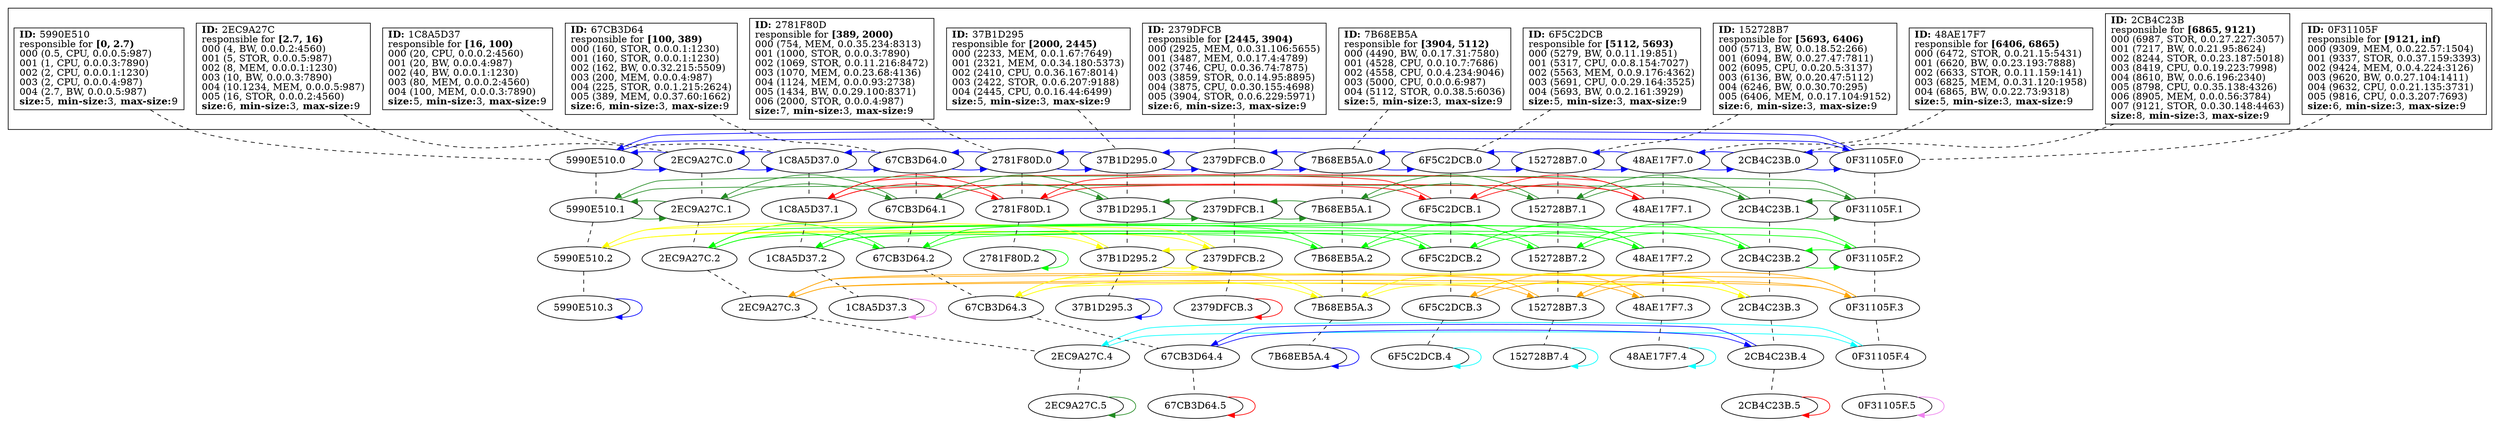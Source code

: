 strict
digraph SkipGraph {

	# vertical
	edge [dir=none style=dashed]
	subgraph {
		"5990E510" -> "5990E510.0" -> "5990E510.1" -> "5990E510.2" -> "5990E510.3"
		}
	subgraph {
		"2EC9A27C" -> "2EC9A27C.0" -> "2EC9A27C.1" -> "2EC9A27C.2" -> "2EC9A27C.3" -> "2EC9A27C.4" -> "2EC9A27C.5"
		}
	subgraph {
		"1C8A5D37" -> "1C8A5D37.0" -> "1C8A5D37.1" -> "1C8A5D37.2" -> "1C8A5D37.3"
		}
	subgraph {
		"67CB3D64" -> "67CB3D64.0" -> "67CB3D64.1" -> "67CB3D64.2" -> "67CB3D64.3" -> "67CB3D64.4" -> "67CB3D64.5"
		}
	subgraph {
		"2781F80D" -> "2781F80D.0" -> "2781F80D.1" -> "2781F80D.2"
		}
	subgraph {
		"37B1D295" -> "37B1D295.0" -> "37B1D295.1" -> "37B1D295.2" -> "37B1D295.3"
		}
	subgraph {
		"2379DFCB" -> "2379DFCB.0" -> "2379DFCB.1" -> "2379DFCB.2" -> "2379DFCB.3"
		}
	subgraph {
		"7B68EB5A" -> "7B68EB5A.0" -> "7B68EB5A.1" -> "7B68EB5A.2" -> "7B68EB5A.3" -> "7B68EB5A.4"
		}
	subgraph {
		"6F5C2DCB" -> "6F5C2DCB.0" -> "6F5C2DCB.1" -> "6F5C2DCB.2" -> "6F5C2DCB.3" -> "6F5C2DCB.4"
		}
	subgraph {
		"152728B7" -> "152728B7.0" -> "152728B7.1" -> "152728B7.2" -> "152728B7.3" -> "152728B7.4"
		}
	subgraph {
		"48AE17F7" -> "48AE17F7.0" -> "48AE17F7.1" -> "48AE17F7.2" -> "48AE17F7.3" -> "48AE17F7.4"
		}
	subgraph {
		"2CB4C23B" -> "2CB4C23B.0" -> "2CB4C23B.1" -> "2CB4C23B.2" -> "2CB4C23B.3" -> "2CB4C23B.4" -> "2CB4C23B.5"
		}
	subgraph {
		"0F31105F" -> "0F31105F.0" -> "0F31105F.1" -> "0F31105F.2" -> "0F31105F.3" -> "0F31105F.4" -> "0F31105F.5"
		}

	# horizontal
	edge [dir=forward, style=solid]
	subgraph cluster_content {
		rank = same
		"5990E510" [shape=box, label=
			<
				<B>ID:</B> 5990E510<BR ALIGN="LEFT"/>
				responsible for <B>[0, 2.7)</B><BR ALIGN="LEFT"/>
				000 (0.5, CPU, 0.0.0.5:987)<BR ALIGN="LEFT"/>
				001 (1, CPU, 0.0.0.3:7890)<BR ALIGN="LEFT"/>
				002 (2, CPU, 0.0.0.1:1230)<BR ALIGN="LEFT"/>
				003 (2, CPU, 0.0.0.4:987)<BR ALIGN="LEFT"/>
				004 (2.7, BW, 0.0.0.5:987)<BR ALIGN="LEFT"/>
			<B>size:</B>5, <B>min-size:</B>3, <B>max-size:</B>9<BR ALIGN="LEFT"/>			>]
		"2EC9A27C" [shape=box, label=
			<
				<B>ID:</B> 2EC9A27C<BR ALIGN="LEFT"/>
				responsible for <B>[2.7, 16)</B><BR ALIGN="LEFT"/>
				000 (4, BW, 0.0.0.2:4560)<BR ALIGN="LEFT"/>
				001 (5, STOR, 0.0.0.5:987)<BR ALIGN="LEFT"/>
				002 (8, MEM, 0.0.0.1:1230)<BR ALIGN="LEFT"/>
				003 (10, BW, 0.0.0.3:7890)<BR ALIGN="LEFT"/>
				004 (10.1234, MEM, 0.0.0.5:987)<BR ALIGN="LEFT"/>
				005 (16, STOR, 0.0.0.2:4560)<BR ALIGN="LEFT"/>
			<B>size:</B>6, <B>min-size:</B>3, <B>max-size:</B>9<BR ALIGN="LEFT"/>			>]
		"1C8A5D37" [shape=box, label=
			<
				<B>ID:</B> 1C8A5D37<BR ALIGN="LEFT"/>
				responsible for <B>[16, 100)</B><BR ALIGN="LEFT"/>
				000 (20, CPU, 0.0.0.2:4560)<BR ALIGN="LEFT"/>
				001 (20, BW, 0.0.0.4:987)<BR ALIGN="LEFT"/>
				002 (40, BW, 0.0.0.1:1230)<BR ALIGN="LEFT"/>
				003 (80, MEM, 0.0.0.2:4560)<BR ALIGN="LEFT"/>
				004 (100, MEM, 0.0.0.3:7890)<BR ALIGN="LEFT"/>
			<B>size:</B>5, <B>min-size:</B>3, <B>max-size:</B>9<BR ALIGN="LEFT"/>			>]
		"67CB3D64" [shape=box, label=
			<
				<B>ID:</B> 67CB3D64<BR ALIGN="LEFT"/>
				responsible for <B>[100, 389)</B><BR ALIGN="LEFT"/>
				000 (160, STOR, 0.0.0.1:1230)<BR ALIGN="LEFT"/>
				001 (160, STOR, 0.0.0.1:1230)<BR ALIGN="LEFT"/>
				002 (162, BW, 0.0.32.215:5509)<BR ALIGN="LEFT"/>
				003 (200, MEM, 0.0.0.4:987)<BR ALIGN="LEFT"/>
				004 (225, STOR, 0.0.1.215:2624)<BR ALIGN="LEFT"/>
				005 (389, MEM, 0.0.37.60:1662)<BR ALIGN="LEFT"/>
			<B>size:</B>6, <B>min-size:</B>3, <B>max-size:</B>9<BR ALIGN="LEFT"/>			>]
		"2781F80D" [shape=box, label=
			<
				<B>ID:</B> 2781F80D<BR ALIGN="LEFT"/>
				responsible for <B>[389, 2000)</B><BR ALIGN="LEFT"/>
				000 (754, MEM, 0.0.35.234:8313)<BR ALIGN="LEFT"/>
				001 (1000, STOR, 0.0.0.3:7890)<BR ALIGN="LEFT"/>
				002 (1069, STOR, 0.0.11.216:8472)<BR ALIGN="LEFT"/>
				003 (1070, MEM, 0.0.23.68:4136)<BR ALIGN="LEFT"/>
				004 (1124, MEM, 0.0.0.93:2738)<BR ALIGN="LEFT"/>
				005 (1434, BW, 0.0.29.100:8371)<BR ALIGN="LEFT"/>
				006 (2000, STOR, 0.0.0.4:987)<BR ALIGN="LEFT"/>
			<B>size:</B>7, <B>min-size:</B>3, <B>max-size:</B>9<BR ALIGN="LEFT"/>			>]
		"37B1D295" [shape=box, label=
			<
				<B>ID:</B> 37B1D295<BR ALIGN="LEFT"/>
				responsible for <B>[2000, 2445)</B><BR ALIGN="LEFT"/>
				000 (2233, MEM, 0.0.1.67:7649)<BR ALIGN="LEFT"/>
				001 (2321, MEM, 0.0.34.180:5373)<BR ALIGN="LEFT"/>
				002 (2410, CPU, 0.0.36.167:8014)<BR ALIGN="LEFT"/>
				003 (2422, STOR, 0.0.6.207:9188)<BR ALIGN="LEFT"/>
				004 (2445, CPU, 0.0.16.44:6499)<BR ALIGN="LEFT"/>
			<B>size:</B>5, <B>min-size:</B>3, <B>max-size:</B>9<BR ALIGN="LEFT"/>			>]
		"2379DFCB" [shape=box, label=
			<
				<B>ID:</B> 2379DFCB<BR ALIGN="LEFT"/>
				responsible for <B>[2445, 3904)</B><BR ALIGN="LEFT"/>
				000 (2925, MEM, 0.0.31.106:5655)<BR ALIGN="LEFT"/>
				001 (3487, MEM, 0.0.17.4:4789)<BR ALIGN="LEFT"/>
				002 (3746, CPU, 0.0.36.74:7875)<BR ALIGN="LEFT"/>
				003 (3859, STOR, 0.0.14.95:8895)<BR ALIGN="LEFT"/>
				004 (3875, CPU, 0.0.30.155:4698)<BR ALIGN="LEFT"/>
				005 (3904, STOR, 0.0.6.229:5971)<BR ALIGN="LEFT"/>
			<B>size:</B>6, <B>min-size:</B>3, <B>max-size:</B>9<BR ALIGN="LEFT"/>			>]
		"7B68EB5A" [shape=box, label=
			<
				<B>ID:</B> 7B68EB5A<BR ALIGN="LEFT"/>
				responsible for <B>[3904, 5112)</B><BR ALIGN="LEFT"/>
				000 (4490, BW, 0.0.17.31:7580)<BR ALIGN="LEFT"/>
				001 (4528, CPU, 0.0.10.7:7686)<BR ALIGN="LEFT"/>
				002 (4558, CPU, 0.0.4.234:9046)<BR ALIGN="LEFT"/>
				003 (5000, CPU, 0.0.0.6:987)<BR ALIGN="LEFT"/>
				004 (5112, STOR, 0.0.38.5:6036)<BR ALIGN="LEFT"/>
			<B>size:</B>5, <B>min-size:</B>3, <B>max-size:</B>9<BR ALIGN="LEFT"/>			>]
		"6F5C2DCB" [shape=box, label=
			<
				<B>ID:</B> 6F5C2DCB<BR ALIGN="LEFT"/>
				responsible for <B>[5112, 5693)</B><BR ALIGN="LEFT"/>
				000 (5279, BW, 0.0.11.19:851)<BR ALIGN="LEFT"/>
				001 (5317, CPU, 0.0.8.154:7027)<BR ALIGN="LEFT"/>
				002 (5563, MEM, 0.0.9.176:4362)<BR ALIGN="LEFT"/>
				003 (5691, CPU, 0.0.29.164:3525)<BR ALIGN="LEFT"/>
				004 (5693, BW, 0.0.2.161:3929)<BR ALIGN="LEFT"/>
			<B>size:</B>5, <B>min-size:</B>3, <B>max-size:</B>9<BR ALIGN="LEFT"/>			>]
		"152728B7" [shape=box, label=
			<
				<B>ID:</B> 152728B7<BR ALIGN="LEFT"/>
				responsible for <B>[5693, 6406)</B><BR ALIGN="LEFT"/>
				000 (5713, BW, 0.0.18.52:266)<BR ALIGN="LEFT"/>
				001 (6094, BW, 0.0.27.47:7811)<BR ALIGN="LEFT"/>
				002 (6095, CPU, 0.0.20.5:3137)<BR ALIGN="LEFT"/>
				003 (6136, BW, 0.0.20.47:5112)<BR ALIGN="LEFT"/>
				004 (6246, BW, 0.0.30.70:295)<BR ALIGN="LEFT"/>
				005 (6406, MEM, 0.0.17.104:9152)<BR ALIGN="LEFT"/>
			<B>size:</B>6, <B>min-size:</B>3, <B>max-size:</B>9<BR ALIGN="LEFT"/>			>]
		"48AE17F7" [shape=box, label=
			<
				<B>ID:</B> 48AE17F7<BR ALIGN="LEFT"/>
				responsible for <B>[6406, 6865)</B><BR ALIGN="LEFT"/>
				000 (6472, STOR, 0.0.21.15:5431)<BR ALIGN="LEFT"/>
				001 (6620, BW, 0.0.23.193:7888)<BR ALIGN="LEFT"/>
				002 (6633, STOR, 0.0.11.159:141)<BR ALIGN="LEFT"/>
				003 (6825, MEM, 0.0.31.120:1958)<BR ALIGN="LEFT"/>
				004 (6865, BW, 0.0.22.73:9318)<BR ALIGN="LEFT"/>
			<B>size:</B>5, <B>min-size:</B>3, <B>max-size:</B>9<BR ALIGN="LEFT"/>			>]
		"2CB4C23B" [shape=box, label=
			<
				<B>ID:</B> 2CB4C23B<BR ALIGN="LEFT"/>
				responsible for <B>[6865, 9121)</B><BR ALIGN="LEFT"/>
				000 (6987, STOR, 0.0.27.227:3057)<BR ALIGN="LEFT"/>
				001 (7217, BW, 0.0.21.95:8624)<BR ALIGN="LEFT"/>
				002 (8244, STOR, 0.0.23.187:5018)<BR ALIGN="LEFT"/>
				003 (8419, CPU, 0.0.19.223:7998)<BR ALIGN="LEFT"/>
				004 (8610, BW, 0.0.6.196:2340)<BR ALIGN="LEFT"/>
				005 (8798, CPU, 0.0.35.138:4326)<BR ALIGN="LEFT"/>
				006 (8905, MEM, 0.0.0.56:3784)<BR ALIGN="LEFT"/>
				007 (9121, STOR, 0.0.30.148:4463)<BR ALIGN="LEFT"/>
			<B>size:</B>8, <B>min-size:</B>3, <B>max-size:</B>9<BR ALIGN="LEFT"/>			>]
		"0F31105F" [shape=box, label=
			<
				<B>ID:</B> 0F31105F<BR ALIGN="LEFT"/>
				responsible for <B>[9121, inf)</B><BR ALIGN="LEFT"/>
				000 (9309, MEM, 0.0.22.57:1504)<BR ALIGN="LEFT"/>
				001 (9337, STOR, 0.0.37.159:3393)<BR ALIGN="LEFT"/>
				002 (9424, MEM, 0.0.4.224:3126)<BR ALIGN="LEFT"/>
				003 (9620, BW, 0.0.27.104:1411)<BR ALIGN="LEFT"/>
				004 (9632, CPU, 0.0.21.135:3731)<BR ALIGN="LEFT"/>
				005 (9816, CPU, 0.0.3.207:7693)<BR ALIGN="LEFT"/>
			<B>size:</B>6, <B>min-size:</B>3, <B>max-size:</B>9<BR ALIGN="LEFT"/>			>]
	}

	edge [color=blue]
	subgraph 0 {
		rank = same
		label = "Level 0"
		subgraph {
			"5990E510.0" -> "2EC9A27C.0"
			"5990E510.0" -> "0F31105F.0"
		}
		subgraph {
			"2EC9A27C.0" -> "1C8A5D37.0"
			"2EC9A27C.0" -> "5990E510.0"
		}
		subgraph {
			"1C8A5D37.0" -> "67CB3D64.0"
			"1C8A5D37.0" -> "2EC9A27C.0"
		}
		subgraph {
			"67CB3D64.0" -> "2781F80D.0"
			"67CB3D64.0" -> "1C8A5D37.0"
		}
		subgraph {
			"2781F80D.0" -> "37B1D295.0"
			"2781F80D.0" -> "67CB3D64.0"
		}
		subgraph {
			"37B1D295.0" -> "2379DFCB.0"
			"37B1D295.0" -> "2781F80D.0"
		}
		subgraph {
			"2379DFCB.0" -> "7B68EB5A.0"
			"2379DFCB.0" -> "37B1D295.0"
		}
		subgraph {
			"7B68EB5A.0" -> "6F5C2DCB.0"
			"7B68EB5A.0" -> "2379DFCB.0"
		}
		subgraph {
			"6F5C2DCB.0" -> "152728B7.0"
			"6F5C2DCB.0" -> "7B68EB5A.0"
		}
		subgraph {
			"152728B7.0" -> "48AE17F7.0"
			"152728B7.0" -> "6F5C2DCB.0"
		}
		subgraph {
			"48AE17F7.0" -> "2CB4C23B.0"
			"48AE17F7.0" -> "152728B7.0"
		}
		subgraph {
			"2CB4C23B.0" -> "0F31105F.0"
			"2CB4C23B.0" -> "48AE17F7.0"
		}
		subgraph {
			"0F31105F.0" -> "5990E510.0"
			"0F31105F.0" -> "2CB4C23B.0"
		}
	}

	edge [color=red]
	subgraph 00 {
		rank = same
		label = "Level 1 (0)"
		subgraph {
			"1C8A5D37.1" -> "2781F80D.1"
			"1C8A5D37.1" -> "48AE17F7.1"
		}
		subgraph {
			"2781F80D.1" -> "6F5C2DCB.1"
			"2781F80D.1" -> "1C8A5D37.1"
		}
		subgraph {
			"6F5C2DCB.1" -> "48AE17F7.1"
			"6F5C2DCB.1" -> "2781F80D.1"
		}
		subgraph {
			"48AE17F7.1" -> "1C8A5D37.1"
			"48AE17F7.1" -> "6F5C2DCB.1"
		}
	}

	edge [color=green]
	subgraph 000 {
		rank = same
		label = "Level 2 (00)"
		subgraph {
			"1C8A5D37.2" -> "6F5C2DCB.2"
			"1C8A5D37.2" -> "48AE17F7.2"
		}
		subgraph {
			"2781F80D.2" -> "2781F80D.2"
			"2781F80D.2" -> "2781F80D.2"
		}
		subgraph {
			"6F5C2DCB.2" -> "48AE17F7.2"
			"6F5C2DCB.2" -> "1C8A5D37.2"
		}
		subgraph {
			"48AE17F7.2" -> "1C8A5D37.2"
			"48AE17F7.2" -> "6F5C2DCB.2"
		}
	}

	edge [color=orange]
	subgraph 0000 {
		rank = same
		label = "Level 3 (000)"
		subgraph {
			"6F5C2DCB.3" -> "48AE17F7.3"
			"6F5C2DCB.3" -> "48AE17F7.3"
		}
		subgraph {
			"48AE17F7.3" -> "6F5C2DCB.3"
			"48AE17F7.3" -> "6F5C2DCB.3"
		}
	}

	edge [color=cyan]
	subgraph 00000 {
		rank = same
		label = "Level 4 (0000)"
		subgraph {
			"6F5C2DCB.4" -> "6F5C2DCB.4"
			"6F5C2DCB.4" -> "6F5C2DCB.4"
		}
		subgraph {
			"48AE17F7.4" -> "48AE17F7.4"
			"48AE17F7.4" -> "48AE17F7.4"
		}
	}

	edge [color=violet]
	subgraph 0001 {
		rank = same
		label = "Level 3 (001)"
		subgraph {
			"1C8A5D37.3" -> "1C8A5D37.3"
			"1C8A5D37.3" -> "1C8A5D37.3"
		}
	}

	edge [color=forestgreen]
	subgraph 01 {
		rank = same
		label = "Level 1 (1)"
		subgraph {
			"5990E510.1" -> "2EC9A27C.1"
			"5990E510.1" -> "0F31105F.1"
		}
		subgraph {
			"2EC9A27C.1" -> "67CB3D64.1"
			"2EC9A27C.1" -> "5990E510.1"
		}
		subgraph {
			"67CB3D64.1" -> "37B1D295.1"
			"67CB3D64.1" -> "2EC9A27C.1"
		}
		subgraph {
			"37B1D295.1" -> "2379DFCB.1"
			"37B1D295.1" -> "67CB3D64.1"
		}
		subgraph {
			"2379DFCB.1" -> "7B68EB5A.1"
			"2379DFCB.1" -> "37B1D295.1"
		}
		subgraph {
			"7B68EB5A.1" -> "152728B7.1"
			"7B68EB5A.1" -> "2379DFCB.1"
		}
		subgraph {
			"152728B7.1" -> "2CB4C23B.1"
			"152728B7.1" -> "7B68EB5A.1"
		}
		subgraph {
			"2CB4C23B.1" -> "0F31105F.1"
			"2CB4C23B.1" -> "152728B7.1"
		}
		subgraph {
			"0F31105F.1" -> "5990E510.1"
			"0F31105F.1" -> "2CB4C23B.1"
		}
	}

	edge [color=yellow]
	subgraph 010 {
		rank = same
		label = "Level 2 (10)"
		subgraph {
			"5990E510.2" -> "37B1D295.2"
			"5990E510.2" -> "2379DFCB.2"
		}
		subgraph {
			"37B1D295.2" -> "2379DFCB.2"
			"37B1D295.2" -> "5990E510.2"
		}
		subgraph {
			"2379DFCB.2" -> "5990E510.2"
			"2379DFCB.2" -> "37B1D295.2"
		}
	}

	edge [color=blue]
	subgraph 0100 {
		rank = same
		label = "Level 3 (100)"
		subgraph {
			"5990E510.3" -> "5990E510.3"
			"5990E510.3" -> "5990E510.3"
		}
		subgraph {
			"37B1D295.3" -> "37B1D295.3"
			"37B1D295.3" -> "37B1D295.3"
		}
	}

	edge [color=red]
	subgraph 0101 {
		rank = same
		label = "Level 3 (101)"
		subgraph {
			"2379DFCB.3" -> "2379DFCB.3"
			"2379DFCB.3" -> "2379DFCB.3"
		}
	}

	edge [color=green]
	subgraph 011 {
		rank = same
		label = "Level 2 (11)"
		subgraph {
			"2EC9A27C.2" -> "67CB3D64.2"
			"2EC9A27C.2" -> "0F31105F.2"
		}
		subgraph {
			"67CB3D64.2" -> "7B68EB5A.2"
			"67CB3D64.2" -> "2EC9A27C.2"
		}
		subgraph {
			"7B68EB5A.2" -> "152728B7.2"
			"7B68EB5A.2" -> "67CB3D64.2"
		}
		subgraph {
			"152728B7.2" -> "2CB4C23B.2"
			"152728B7.2" -> "7B68EB5A.2"
		}
		subgraph {
			"2CB4C23B.2" -> "0F31105F.2"
			"2CB4C23B.2" -> "152728B7.2"
		}
		subgraph {
			"0F31105F.2" -> "2EC9A27C.2"
			"0F31105F.2" -> "2CB4C23B.2"
		}
	}

	edge [color=orange]
	subgraph 0110 {
		rank = same
		label = "Level 3 (110)"
		subgraph {
			"2EC9A27C.3" -> "152728B7.3"
			"2EC9A27C.3" -> "0F31105F.3"
		}
		subgraph {
			"152728B7.3" -> "0F31105F.3"
			"152728B7.3" -> "2EC9A27C.3"
		}
		subgraph {
			"0F31105F.3" -> "2EC9A27C.3"
			"0F31105F.3" -> "152728B7.3"
		}
	}

	edge [color=cyan]
	subgraph 01101 {
		rank = same
		label = "Level 4 (1101)"
		subgraph {
			"2EC9A27C.4" -> "0F31105F.4"
			"2EC9A27C.4" -> "0F31105F.4"
		}
		subgraph {
			"152728B7.4" -> "152728B7.4"
			"152728B7.4" -> "152728B7.4"
		}
		subgraph {
			"0F31105F.4" -> "2EC9A27C.4"
			"0F31105F.4" -> "2EC9A27C.4"
		}
	}

	edge [color=violet]
	subgraph 011010 {
		rank = same
		label = "Level 5 (11010)"
		subgraph {
			"0F31105F.5" -> "0F31105F.5"
			"0F31105F.5" -> "0F31105F.5"
		}
	}

	edge [color=forestgreen]
	subgraph 011011 {
		rank = same
		label = "Level 5 (11011)"
		subgraph {
			"2EC9A27C.5" -> "2EC9A27C.5"
			"2EC9A27C.5" -> "2EC9A27C.5"
		}
	}

	edge [color=yellow]
	subgraph 0111 {
		rank = same
		label = "Level 3 (111)"
		subgraph {
			"67CB3D64.3" -> "7B68EB5A.3"
			"67CB3D64.3" -> "2CB4C23B.3"
		}
		subgraph {
			"7B68EB5A.3" -> "2CB4C23B.3"
			"7B68EB5A.3" -> "67CB3D64.3"
		}
		subgraph {
			"2CB4C23B.3" -> "67CB3D64.3"
			"2CB4C23B.3" -> "7B68EB5A.3"
		}
	}

	edge [color=blue]
	subgraph 01111 {
		rank = same
		label = "Level 4 (1111)"
		subgraph {
			"67CB3D64.4" -> "2CB4C23B.4"
			"67CB3D64.4" -> "2CB4C23B.4"
		}
		subgraph {
			"7B68EB5A.4" -> "7B68EB5A.4"
			"7B68EB5A.4" -> "7B68EB5A.4"
		}
		subgraph {
			"2CB4C23B.4" -> "67CB3D64.4"
			"2CB4C23B.4" -> "67CB3D64.4"
		}
	}

	edge [color=red]
	subgraph 011111 {
		rank = same
		label = "Level 5 (11111)"
		subgraph {
			"67CB3D64.5" -> "67CB3D64.5"
			"67CB3D64.5" -> "67CB3D64.5"
		}
		subgraph {
			"2CB4C23B.5" -> "2CB4C23B.5"
			"2CB4C23B.5" -> "2CB4C23B.5"
		}
	}


}
